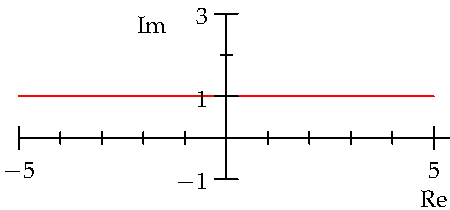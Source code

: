 import graph;

usepackage("palatino");
usepackage("mathpazo");

size(3inches,3inches);
scale(true);

//fill((-5,1)--(-5,3)--(5,3)--(5,1)--cycle, green);

real f(real x) {return 1;}
draw(graph(f,-5,5,operator ..), red);

xaxis("Re",Ticks(NoZero), above=true);
yaxis("Im", ymin=-1, ymax=3, Ticks, above=true);


